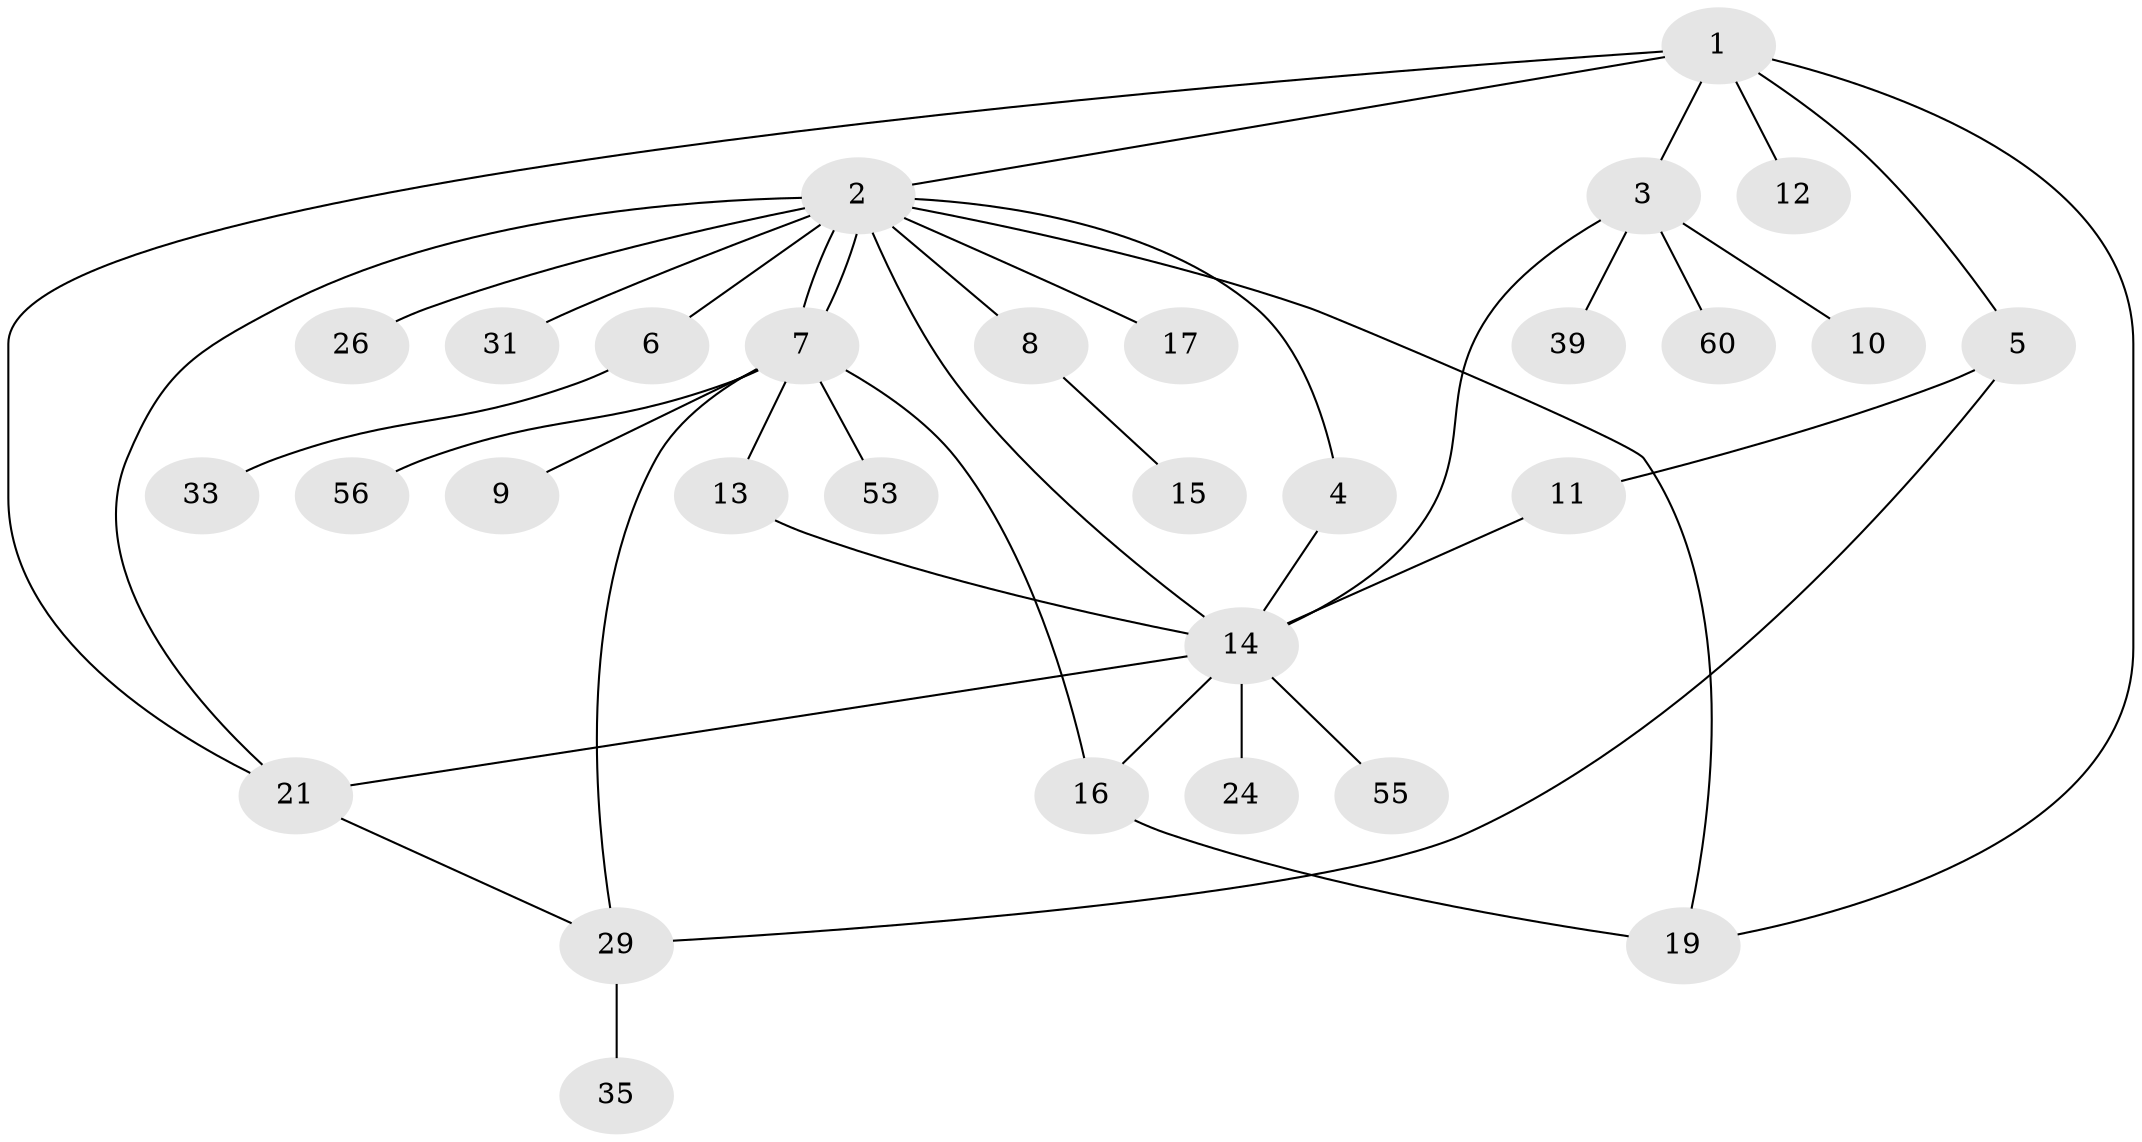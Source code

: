 // original degree distribution, {6: 0.03333333333333333, 20: 0.016666666666666666, 5: 0.05, 2: 0.25, 3: 0.1, 8: 0.016666666666666666, 1: 0.5, 4: 0.016666666666666666, 7: 0.016666666666666666}
// Generated by graph-tools (version 1.1) at 2025/14/03/09/25 04:14:25]
// undirected, 30 vertices, 41 edges
graph export_dot {
graph [start="1"]
  node [color=gray90,style=filled];
  1;
  2 [super="+51+28+46+57+18+32+27"];
  3;
  4;
  5;
  6 [super="+20"];
  7 [super="+23"];
  8;
  9;
  10;
  11;
  12;
  13;
  14 [super="+22+25+30"];
  15;
  16 [super="+36+49"];
  17 [super="+47"];
  19;
  21;
  24;
  26;
  29 [super="+34"];
  31;
  33;
  35;
  39 [super="+52"];
  53;
  55;
  56;
  60;
  1 -- 2;
  1 -- 3;
  1 -- 5;
  1 -- 12;
  1 -- 19;
  1 -- 21;
  2 -- 4;
  2 -- 6;
  2 -- 7;
  2 -- 7;
  2 -- 8;
  2 -- 14;
  2 -- 17;
  2 -- 19;
  2 -- 21;
  2 -- 26;
  2 -- 31;
  3 -- 10;
  3 -- 14;
  3 -- 39;
  3 -- 60;
  4 -- 14;
  5 -- 11;
  5 -- 29;
  6 -- 33;
  7 -- 9;
  7 -- 13;
  7 -- 16;
  7 -- 29;
  7 -- 56;
  7 -- 53;
  8 -- 15;
  11 -- 14;
  13 -- 14;
  14 -- 24;
  14 -- 16;
  14 -- 21;
  14 -- 55;
  16 -- 19;
  21 -- 29;
  29 -- 35;
}
